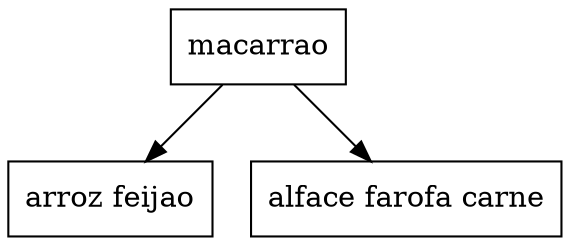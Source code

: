 digraph BTree{
node [shape=record];
Node0 [label="macarrao "];
Node0 -> Node1;
Node1 [label="arroz feijao "];
Node0 -> Node2;
Node2 [label="alface farofa carne "];
}
